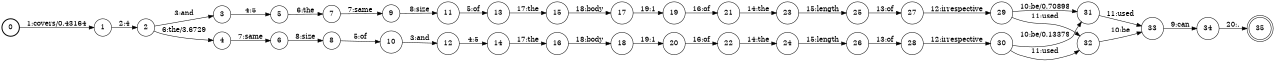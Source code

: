 digraph FST {
rankdir = LR;
size = "8.5,11";
label = "";
center = 1;
orientation = Portrait;
ranksep = "0.4";
nodesep = "0.25";
0 [label = "0", shape = circle, style = bold, fontsize = 14]
	0 -> 1 [label = "1:covers/0.43164", fontsize = 14];
1 [label = "1", shape = circle, style = solid, fontsize = 14]
	1 -> 2 [label = "2:4", fontsize = 14];
2 [label = "2", shape = circle, style = solid, fontsize = 14]
	2 -> 3 [label = "3:and", fontsize = 14];
	2 -> 4 [label = "6:the/3.6729", fontsize = 14];
3 [label = "3", shape = circle, style = solid, fontsize = 14]
	3 -> 5 [label = "4:5", fontsize = 14];
4 [label = "4", shape = circle, style = solid, fontsize = 14]
	4 -> 6 [label = "7:same", fontsize = 14];
5 [label = "5", shape = circle, style = solid, fontsize = 14]
	5 -> 7 [label = "6:the", fontsize = 14];
6 [label = "6", shape = circle, style = solid, fontsize = 14]
	6 -> 8 [label = "8:size", fontsize = 14];
7 [label = "7", shape = circle, style = solid, fontsize = 14]
	7 -> 9 [label = "7:same", fontsize = 14];
8 [label = "8", shape = circle, style = solid, fontsize = 14]
	8 -> 10 [label = "5:of", fontsize = 14];
9 [label = "9", shape = circle, style = solid, fontsize = 14]
	9 -> 11 [label = "8:size", fontsize = 14];
10 [label = "10", shape = circle, style = solid, fontsize = 14]
	10 -> 12 [label = "3:and", fontsize = 14];
11 [label = "11", shape = circle, style = solid, fontsize = 14]
	11 -> 13 [label = "5:of", fontsize = 14];
12 [label = "12", shape = circle, style = solid, fontsize = 14]
	12 -> 14 [label = "4:5", fontsize = 14];
13 [label = "13", shape = circle, style = solid, fontsize = 14]
	13 -> 15 [label = "17:the", fontsize = 14];
14 [label = "14", shape = circle, style = solid, fontsize = 14]
	14 -> 16 [label = "17:the", fontsize = 14];
15 [label = "15", shape = circle, style = solid, fontsize = 14]
	15 -> 17 [label = "18:body", fontsize = 14];
16 [label = "16", shape = circle, style = solid, fontsize = 14]
	16 -> 18 [label = "18:body", fontsize = 14];
17 [label = "17", shape = circle, style = solid, fontsize = 14]
	17 -> 19 [label = "19:1", fontsize = 14];
18 [label = "18", shape = circle, style = solid, fontsize = 14]
	18 -> 20 [label = "19:1", fontsize = 14];
19 [label = "19", shape = circle, style = solid, fontsize = 14]
	19 -> 21 [label = "16:of", fontsize = 14];
20 [label = "20", shape = circle, style = solid, fontsize = 14]
	20 -> 22 [label = "16:of", fontsize = 14];
21 [label = "21", shape = circle, style = solid, fontsize = 14]
	21 -> 23 [label = "14:the", fontsize = 14];
22 [label = "22", shape = circle, style = solid, fontsize = 14]
	22 -> 24 [label = "14:the", fontsize = 14];
23 [label = "23", shape = circle, style = solid, fontsize = 14]
	23 -> 25 [label = "15:length", fontsize = 14];
24 [label = "24", shape = circle, style = solid, fontsize = 14]
	24 -> 26 [label = "15:length", fontsize = 14];
25 [label = "25", shape = circle, style = solid, fontsize = 14]
	25 -> 27 [label = "13:of", fontsize = 14];
26 [label = "26", shape = circle, style = solid, fontsize = 14]
	26 -> 28 [label = "13:of", fontsize = 14];
27 [label = "27", shape = circle, style = solid, fontsize = 14]
	27 -> 29 [label = "12:irrespective", fontsize = 14];
28 [label = "28", shape = circle, style = solid, fontsize = 14]
	28 -> 30 [label = "12:irrespective", fontsize = 14];
29 [label = "29", shape = circle, style = solid, fontsize = 14]
	29 -> 31 [label = "10:be/0.70898", fontsize = 14];
	29 -> 32 [label = "11:used", fontsize = 14];
30 [label = "30", shape = circle, style = solid, fontsize = 14]
	30 -> 31 [label = "10:be/0.13379", fontsize = 14];
	30 -> 32 [label = "11:used", fontsize = 14];
31 [label = "31", shape = circle, style = solid, fontsize = 14]
	31 -> 33 [label = "11:used", fontsize = 14];
32 [label = "32", shape = circle, style = solid, fontsize = 14]
	32 -> 33 [label = "10:be", fontsize = 14];
33 [label = "33", shape = circle, style = solid, fontsize = 14]
	33 -> 34 [label = "9:can", fontsize = 14];
34 [label = "34", shape = circle, style = solid, fontsize = 14]
	34 -> 35 [label = "20:.", fontsize = 14];
35 [label = "35", shape = doublecircle, style = solid, fontsize = 14]
}

